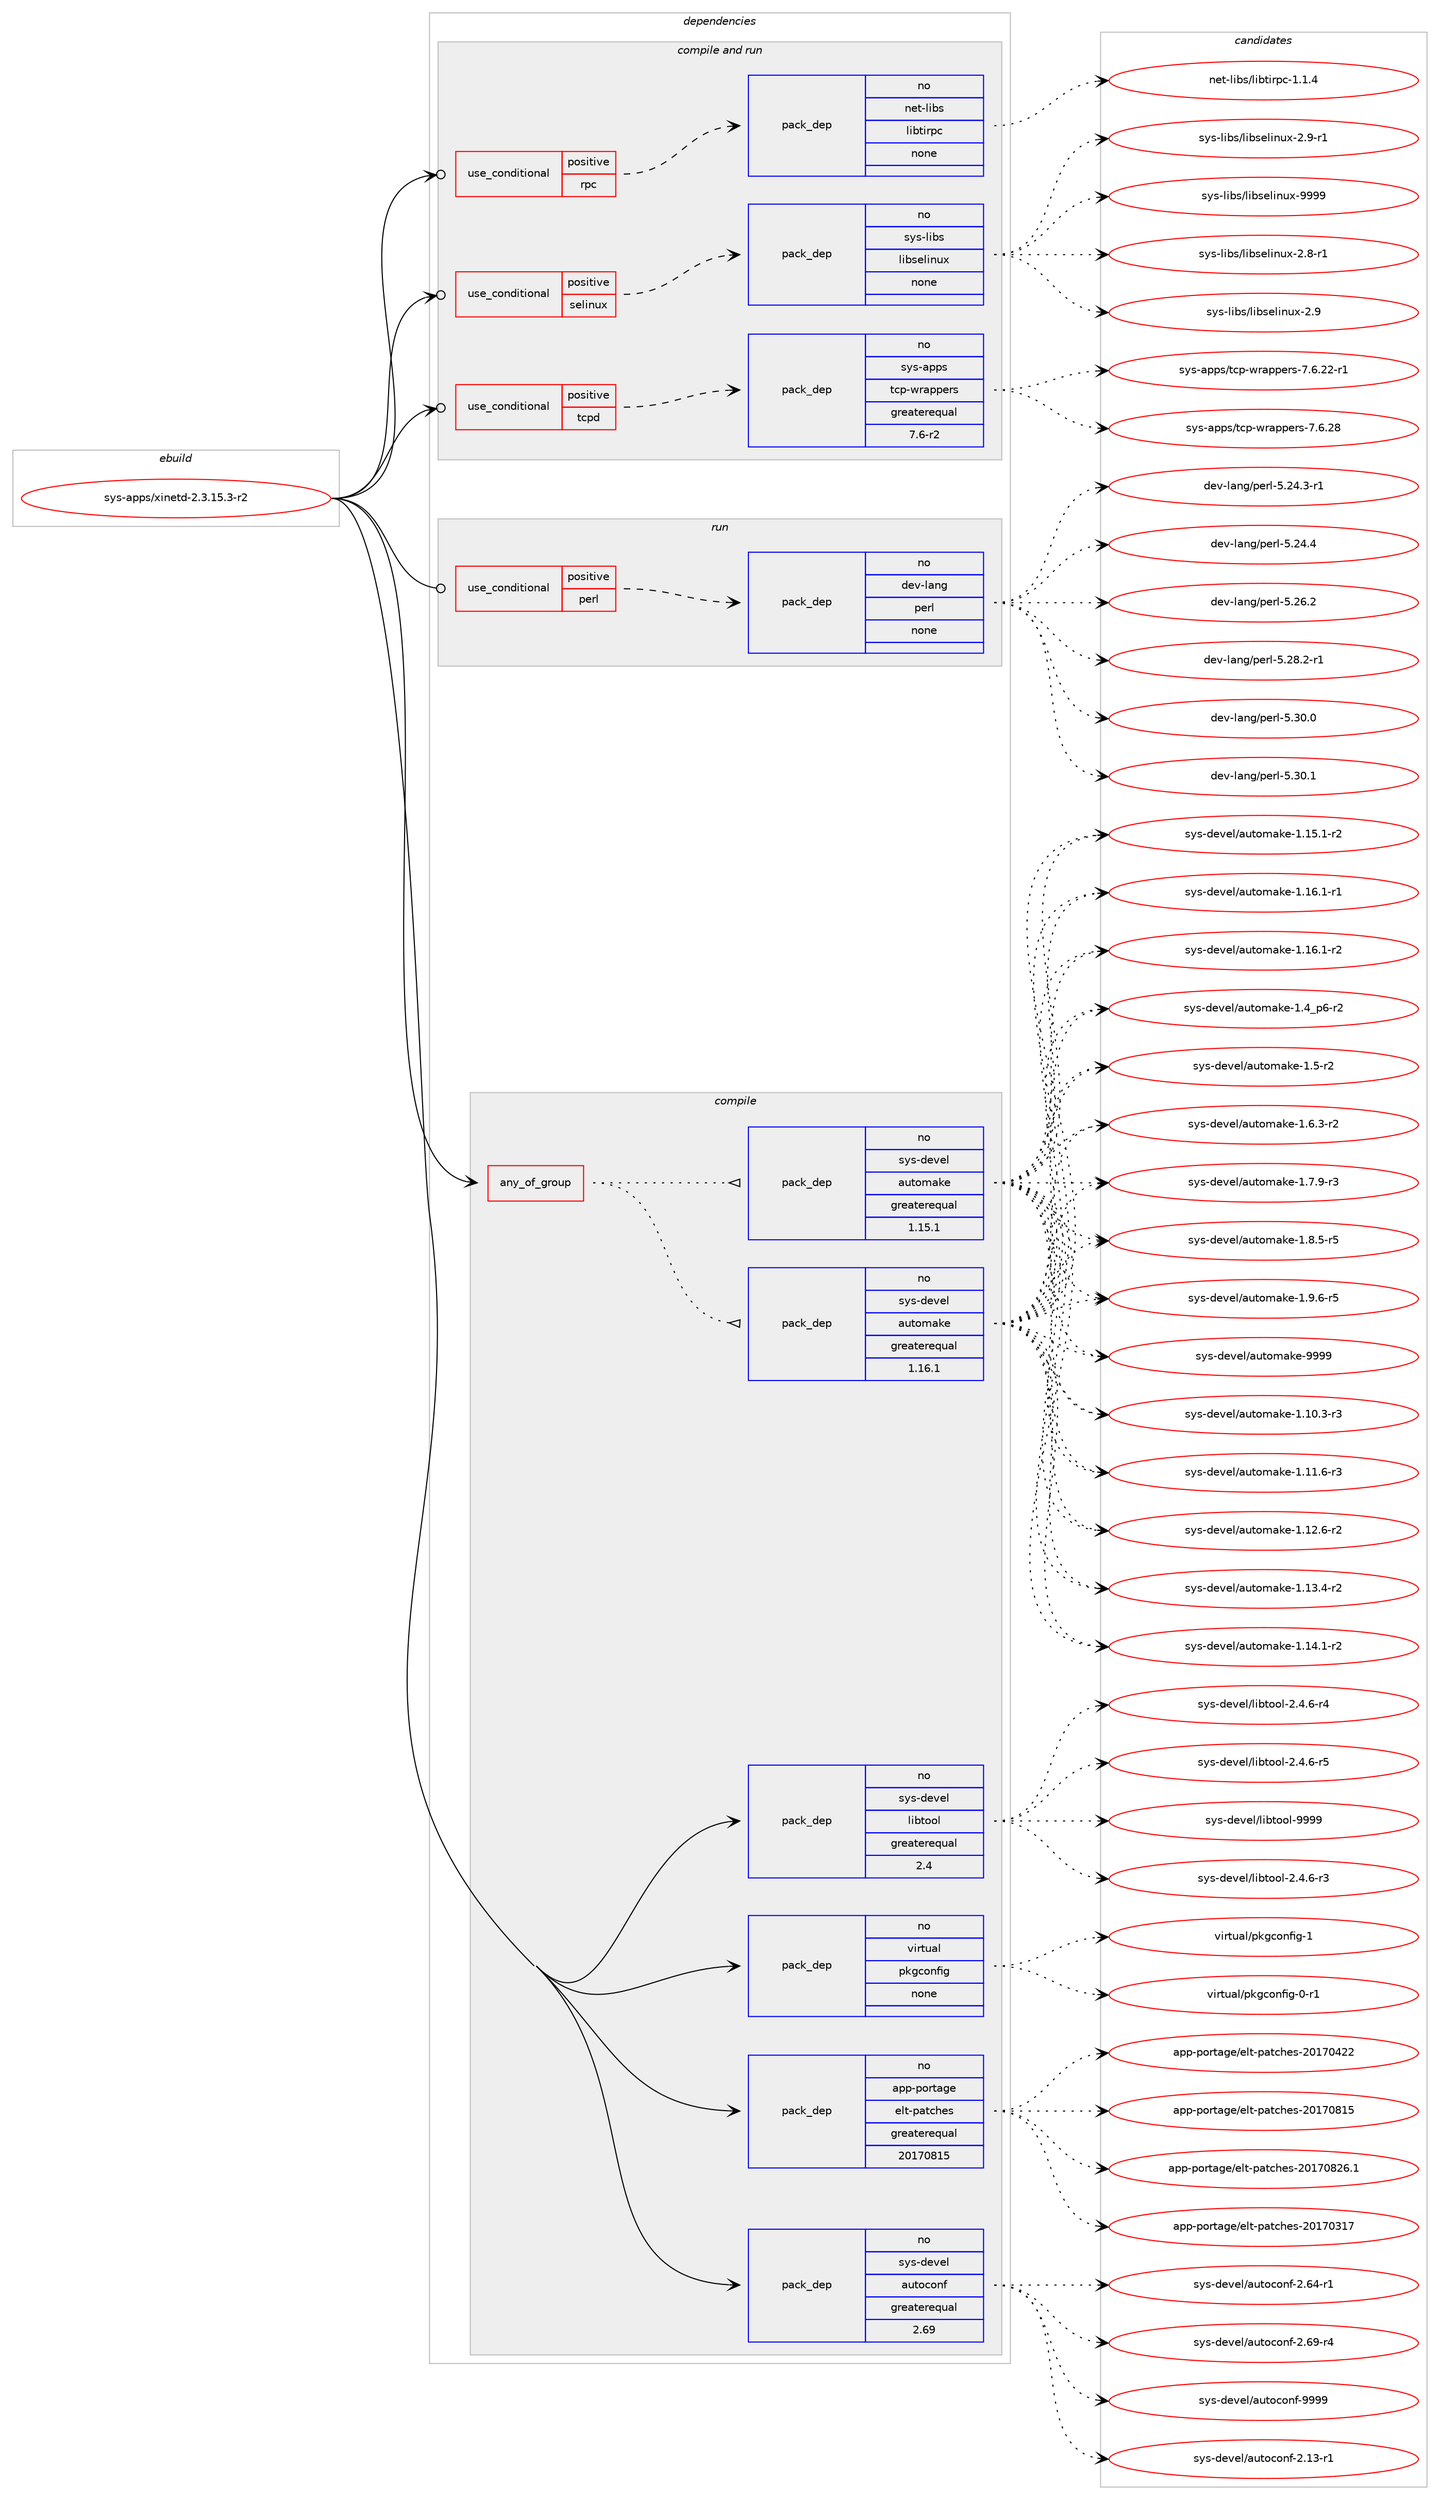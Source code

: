 digraph prolog {

# *************
# Graph options
# *************

newrank=true;
concentrate=true;
compound=true;
graph [rankdir=LR,fontname=Helvetica,fontsize=10,ranksep=1.5];#, ranksep=2.5, nodesep=0.2];
edge  [arrowhead=vee];
node  [fontname=Helvetica,fontsize=10];

# **********
# The ebuild
# **********

subgraph cluster_leftcol {
color=gray;
rank=same;
label=<<i>ebuild</i>>;
id [label="sys-apps/xinetd-2.3.15.3-r2", color=red, width=4, href="../sys-apps/xinetd-2.3.15.3-r2.svg"];
}

# ****************
# The dependencies
# ****************

subgraph cluster_midcol {
color=gray;
label=<<i>dependencies</i>>;
subgraph cluster_compile {
fillcolor="#eeeeee";
style=filled;
label=<<i>compile</i>>;
subgraph any14876 {
dependency879173 [label=<<TABLE BORDER="0" CELLBORDER="1" CELLSPACING="0" CELLPADDING="4"><TR><TD CELLPADDING="10">any_of_group</TD></TR></TABLE>>, shape=none, color=red];subgraph pack651915 {
dependency879174 [label=<<TABLE BORDER="0" CELLBORDER="1" CELLSPACING="0" CELLPADDING="4" WIDTH="220"><TR><TD ROWSPAN="6" CELLPADDING="30">pack_dep</TD></TR><TR><TD WIDTH="110">no</TD></TR><TR><TD>sys-devel</TD></TR><TR><TD>automake</TD></TR><TR><TD>greaterequal</TD></TR><TR><TD>1.16.1</TD></TR></TABLE>>, shape=none, color=blue];
}
dependency879173:e -> dependency879174:w [weight=20,style="dotted",arrowhead="oinv"];
subgraph pack651916 {
dependency879175 [label=<<TABLE BORDER="0" CELLBORDER="1" CELLSPACING="0" CELLPADDING="4" WIDTH="220"><TR><TD ROWSPAN="6" CELLPADDING="30">pack_dep</TD></TR><TR><TD WIDTH="110">no</TD></TR><TR><TD>sys-devel</TD></TR><TR><TD>automake</TD></TR><TR><TD>greaterequal</TD></TR><TR><TD>1.15.1</TD></TR></TABLE>>, shape=none, color=blue];
}
dependency879173:e -> dependency879175:w [weight=20,style="dotted",arrowhead="oinv"];
}
id:e -> dependency879173:w [weight=20,style="solid",arrowhead="vee"];
subgraph pack651917 {
dependency879176 [label=<<TABLE BORDER="0" CELLBORDER="1" CELLSPACING="0" CELLPADDING="4" WIDTH="220"><TR><TD ROWSPAN="6" CELLPADDING="30">pack_dep</TD></TR><TR><TD WIDTH="110">no</TD></TR><TR><TD>app-portage</TD></TR><TR><TD>elt-patches</TD></TR><TR><TD>greaterequal</TD></TR><TR><TD>20170815</TD></TR></TABLE>>, shape=none, color=blue];
}
id:e -> dependency879176:w [weight=20,style="solid",arrowhead="vee"];
subgraph pack651918 {
dependency879177 [label=<<TABLE BORDER="0" CELLBORDER="1" CELLSPACING="0" CELLPADDING="4" WIDTH="220"><TR><TD ROWSPAN="6" CELLPADDING="30">pack_dep</TD></TR><TR><TD WIDTH="110">no</TD></TR><TR><TD>sys-devel</TD></TR><TR><TD>autoconf</TD></TR><TR><TD>greaterequal</TD></TR><TR><TD>2.69</TD></TR></TABLE>>, shape=none, color=blue];
}
id:e -> dependency879177:w [weight=20,style="solid",arrowhead="vee"];
subgraph pack651919 {
dependency879178 [label=<<TABLE BORDER="0" CELLBORDER="1" CELLSPACING="0" CELLPADDING="4" WIDTH="220"><TR><TD ROWSPAN="6" CELLPADDING="30">pack_dep</TD></TR><TR><TD WIDTH="110">no</TD></TR><TR><TD>sys-devel</TD></TR><TR><TD>libtool</TD></TR><TR><TD>greaterequal</TD></TR><TR><TD>2.4</TD></TR></TABLE>>, shape=none, color=blue];
}
id:e -> dependency879178:w [weight=20,style="solid",arrowhead="vee"];
subgraph pack651920 {
dependency879179 [label=<<TABLE BORDER="0" CELLBORDER="1" CELLSPACING="0" CELLPADDING="4" WIDTH="220"><TR><TD ROWSPAN="6" CELLPADDING="30">pack_dep</TD></TR><TR><TD WIDTH="110">no</TD></TR><TR><TD>virtual</TD></TR><TR><TD>pkgconfig</TD></TR><TR><TD>none</TD></TR><TR><TD></TD></TR></TABLE>>, shape=none, color=blue];
}
id:e -> dependency879179:w [weight=20,style="solid",arrowhead="vee"];
}
subgraph cluster_compileandrun {
fillcolor="#eeeeee";
style=filled;
label=<<i>compile and run</i>>;
subgraph cond211859 {
dependency879180 [label=<<TABLE BORDER="0" CELLBORDER="1" CELLSPACING="0" CELLPADDING="4"><TR><TD ROWSPAN="3" CELLPADDING="10">use_conditional</TD></TR><TR><TD>positive</TD></TR><TR><TD>rpc</TD></TR></TABLE>>, shape=none, color=red];
subgraph pack651921 {
dependency879181 [label=<<TABLE BORDER="0" CELLBORDER="1" CELLSPACING="0" CELLPADDING="4" WIDTH="220"><TR><TD ROWSPAN="6" CELLPADDING="30">pack_dep</TD></TR><TR><TD WIDTH="110">no</TD></TR><TR><TD>net-libs</TD></TR><TR><TD>libtirpc</TD></TR><TR><TD>none</TD></TR><TR><TD></TD></TR></TABLE>>, shape=none, color=blue];
}
dependency879180:e -> dependency879181:w [weight=20,style="dashed",arrowhead="vee"];
}
id:e -> dependency879180:w [weight=20,style="solid",arrowhead="odotvee"];
subgraph cond211860 {
dependency879182 [label=<<TABLE BORDER="0" CELLBORDER="1" CELLSPACING="0" CELLPADDING="4"><TR><TD ROWSPAN="3" CELLPADDING="10">use_conditional</TD></TR><TR><TD>positive</TD></TR><TR><TD>selinux</TD></TR></TABLE>>, shape=none, color=red];
subgraph pack651922 {
dependency879183 [label=<<TABLE BORDER="0" CELLBORDER="1" CELLSPACING="0" CELLPADDING="4" WIDTH="220"><TR><TD ROWSPAN="6" CELLPADDING="30">pack_dep</TD></TR><TR><TD WIDTH="110">no</TD></TR><TR><TD>sys-libs</TD></TR><TR><TD>libselinux</TD></TR><TR><TD>none</TD></TR><TR><TD></TD></TR></TABLE>>, shape=none, color=blue];
}
dependency879182:e -> dependency879183:w [weight=20,style="dashed",arrowhead="vee"];
}
id:e -> dependency879182:w [weight=20,style="solid",arrowhead="odotvee"];
subgraph cond211861 {
dependency879184 [label=<<TABLE BORDER="0" CELLBORDER="1" CELLSPACING="0" CELLPADDING="4"><TR><TD ROWSPAN="3" CELLPADDING="10">use_conditional</TD></TR><TR><TD>positive</TD></TR><TR><TD>tcpd</TD></TR></TABLE>>, shape=none, color=red];
subgraph pack651923 {
dependency879185 [label=<<TABLE BORDER="0" CELLBORDER="1" CELLSPACING="0" CELLPADDING="4" WIDTH="220"><TR><TD ROWSPAN="6" CELLPADDING="30">pack_dep</TD></TR><TR><TD WIDTH="110">no</TD></TR><TR><TD>sys-apps</TD></TR><TR><TD>tcp-wrappers</TD></TR><TR><TD>greaterequal</TD></TR><TR><TD>7.6-r2</TD></TR></TABLE>>, shape=none, color=blue];
}
dependency879184:e -> dependency879185:w [weight=20,style="dashed",arrowhead="vee"];
}
id:e -> dependency879184:w [weight=20,style="solid",arrowhead="odotvee"];
}
subgraph cluster_run {
fillcolor="#eeeeee";
style=filled;
label=<<i>run</i>>;
subgraph cond211862 {
dependency879186 [label=<<TABLE BORDER="0" CELLBORDER="1" CELLSPACING="0" CELLPADDING="4"><TR><TD ROWSPAN="3" CELLPADDING="10">use_conditional</TD></TR><TR><TD>positive</TD></TR><TR><TD>perl</TD></TR></TABLE>>, shape=none, color=red];
subgraph pack651924 {
dependency879187 [label=<<TABLE BORDER="0" CELLBORDER="1" CELLSPACING="0" CELLPADDING="4" WIDTH="220"><TR><TD ROWSPAN="6" CELLPADDING="30">pack_dep</TD></TR><TR><TD WIDTH="110">no</TD></TR><TR><TD>dev-lang</TD></TR><TR><TD>perl</TD></TR><TR><TD>none</TD></TR><TR><TD></TD></TR></TABLE>>, shape=none, color=blue];
}
dependency879186:e -> dependency879187:w [weight=20,style="dashed",arrowhead="vee"];
}
id:e -> dependency879186:w [weight=20,style="solid",arrowhead="odot"];
}
}

# **************
# The candidates
# **************

subgraph cluster_choices {
rank=same;
color=gray;
label=<<i>candidates</i>>;

subgraph choice651915 {
color=black;
nodesep=1;
choice11512111545100101118101108479711711611110997107101454946494846514511451 [label="sys-devel/automake-1.10.3-r3", color=red, width=4,href="../sys-devel/automake-1.10.3-r3.svg"];
choice11512111545100101118101108479711711611110997107101454946494946544511451 [label="sys-devel/automake-1.11.6-r3", color=red, width=4,href="../sys-devel/automake-1.11.6-r3.svg"];
choice11512111545100101118101108479711711611110997107101454946495046544511450 [label="sys-devel/automake-1.12.6-r2", color=red, width=4,href="../sys-devel/automake-1.12.6-r2.svg"];
choice11512111545100101118101108479711711611110997107101454946495146524511450 [label="sys-devel/automake-1.13.4-r2", color=red, width=4,href="../sys-devel/automake-1.13.4-r2.svg"];
choice11512111545100101118101108479711711611110997107101454946495246494511450 [label="sys-devel/automake-1.14.1-r2", color=red, width=4,href="../sys-devel/automake-1.14.1-r2.svg"];
choice11512111545100101118101108479711711611110997107101454946495346494511450 [label="sys-devel/automake-1.15.1-r2", color=red, width=4,href="../sys-devel/automake-1.15.1-r2.svg"];
choice11512111545100101118101108479711711611110997107101454946495446494511449 [label="sys-devel/automake-1.16.1-r1", color=red, width=4,href="../sys-devel/automake-1.16.1-r1.svg"];
choice11512111545100101118101108479711711611110997107101454946495446494511450 [label="sys-devel/automake-1.16.1-r2", color=red, width=4,href="../sys-devel/automake-1.16.1-r2.svg"];
choice115121115451001011181011084797117116111109971071014549465295112544511450 [label="sys-devel/automake-1.4_p6-r2", color=red, width=4,href="../sys-devel/automake-1.4_p6-r2.svg"];
choice11512111545100101118101108479711711611110997107101454946534511450 [label="sys-devel/automake-1.5-r2", color=red, width=4,href="../sys-devel/automake-1.5-r2.svg"];
choice115121115451001011181011084797117116111109971071014549465446514511450 [label="sys-devel/automake-1.6.3-r2", color=red, width=4,href="../sys-devel/automake-1.6.3-r2.svg"];
choice115121115451001011181011084797117116111109971071014549465546574511451 [label="sys-devel/automake-1.7.9-r3", color=red, width=4,href="../sys-devel/automake-1.7.9-r3.svg"];
choice115121115451001011181011084797117116111109971071014549465646534511453 [label="sys-devel/automake-1.8.5-r5", color=red, width=4,href="../sys-devel/automake-1.8.5-r5.svg"];
choice115121115451001011181011084797117116111109971071014549465746544511453 [label="sys-devel/automake-1.9.6-r5", color=red, width=4,href="../sys-devel/automake-1.9.6-r5.svg"];
choice115121115451001011181011084797117116111109971071014557575757 [label="sys-devel/automake-9999", color=red, width=4,href="../sys-devel/automake-9999.svg"];
dependency879174:e -> choice11512111545100101118101108479711711611110997107101454946494846514511451:w [style=dotted,weight="100"];
dependency879174:e -> choice11512111545100101118101108479711711611110997107101454946494946544511451:w [style=dotted,weight="100"];
dependency879174:e -> choice11512111545100101118101108479711711611110997107101454946495046544511450:w [style=dotted,weight="100"];
dependency879174:e -> choice11512111545100101118101108479711711611110997107101454946495146524511450:w [style=dotted,weight="100"];
dependency879174:e -> choice11512111545100101118101108479711711611110997107101454946495246494511450:w [style=dotted,weight="100"];
dependency879174:e -> choice11512111545100101118101108479711711611110997107101454946495346494511450:w [style=dotted,weight="100"];
dependency879174:e -> choice11512111545100101118101108479711711611110997107101454946495446494511449:w [style=dotted,weight="100"];
dependency879174:e -> choice11512111545100101118101108479711711611110997107101454946495446494511450:w [style=dotted,weight="100"];
dependency879174:e -> choice115121115451001011181011084797117116111109971071014549465295112544511450:w [style=dotted,weight="100"];
dependency879174:e -> choice11512111545100101118101108479711711611110997107101454946534511450:w [style=dotted,weight="100"];
dependency879174:e -> choice115121115451001011181011084797117116111109971071014549465446514511450:w [style=dotted,weight="100"];
dependency879174:e -> choice115121115451001011181011084797117116111109971071014549465546574511451:w [style=dotted,weight="100"];
dependency879174:e -> choice115121115451001011181011084797117116111109971071014549465646534511453:w [style=dotted,weight="100"];
dependency879174:e -> choice115121115451001011181011084797117116111109971071014549465746544511453:w [style=dotted,weight="100"];
dependency879174:e -> choice115121115451001011181011084797117116111109971071014557575757:w [style=dotted,weight="100"];
}
subgraph choice651916 {
color=black;
nodesep=1;
choice11512111545100101118101108479711711611110997107101454946494846514511451 [label="sys-devel/automake-1.10.3-r3", color=red, width=4,href="../sys-devel/automake-1.10.3-r3.svg"];
choice11512111545100101118101108479711711611110997107101454946494946544511451 [label="sys-devel/automake-1.11.6-r3", color=red, width=4,href="../sys-devel/automake-1.11.6-r3.svg"];
choice11512111545100101118101108479711711611110997107101454946495046544511450 [label="sys-devel/automake-1.12.6-r2", color=red, width=4,href="../sys-devel/automake-1.12.6-r2.svg"];
choice11512111545100101118101108479711711611110997107101454946495146524511450 [label="sys-devel/automake-1.13.4-r2", color=red, width=4,href="../sys-devel/automake-1.13.4-r2.svg"];
choice11512111545100101118101108479711711611110997107101454946495246494511450 [label="sys-devel/automake-1.14.1-r2", color=red, width=4,href="../sys-devel/automake-1.14.1-r2.svg"];
choice11512111545100101118101108479711711611110997107101454946495346494511450 [label="sys-devel/automake-1.15.1-r2", color=red, width=4,href="../sys-devel/automake-1.15.1-r2.svg"];
choice11512111545100101118101108479711711611110997107101454946495446494511449 [label="sys-devel/automake-1.16.1-r1", color=red, width=4,href="../sys-devel/automake-1.16.1-r1.svg"];
choice11512111545100101118101108479711711611110997107101454946495446494511450 [label="sys-devel/automake-1.16.1-r2", color=red, width=4,href="../sys-devel/automake-1.16.1-r2.svg"];
choice115121115451001011181011084797117116111109971071014549465295112544511450 [label="sys-devel/automake-1.4_p6-r2", color=red, width=4,href="../sys-devel/automake-1.4_p6-r2.svg"];
choice11512111545100101118101108479711711611110997107101454946534511450 [label="sys-devel/automake-1.5-r2", color=red, width=4,href="../sys-devel/automake-1.5-r2.svg"];
choice115121115451001011181011084797117116111109971071014549465446514511450 [label="sys-devel/automake-1.6.3-r2", color=red, width=4,href="../sys-devel/automake-1.6.3-r2.svg"];
choice115121115451001011181011084797117116111109971071014549465546574511451 [label="sys-devel/automake-1.7.9-r3", color=red, width=4,href="../sys-devel/automake-1.7.9-r3.svg"];
choice115121115451001011181011084797117116111109971071014549465646534511453 [label="sys-devel/automake-1.8.5-r5", color=red, width=4,href="../sys-devel/automake-1.8.5-r5.svg"];
choice115121115451001011181011084797117116111109971071014549465746544511453 [label="sys-devel/automake-1.9.6-r5", color=red, width=4,href="../sys-devel/automake-1.9.6-r5.svg"];
choice115121115451001011181011084797117116111109971071014557575757 [label="sys-devel/automake-9999", color=red, width=4,href="../sys-devel/automake-9999.svg"];
dependency879175:e -> choice11512111545100101118101108479711711611110997107101454946494846514511451:w [style=dotted,weight="100"];
dependency879175:e -> choice11512111545100101118101108479711711611110997107101454946494946544511451:w [style=dotted,weight="100"];
dependency879175:e -> choice11512111545100101118101108479711711611110997107101454946495046544511450:w [style=dotted,weight="100"];
dependency879175:e -> choice11512111545100101118101108479711711611110997107101454946495146524511450:w [style=dotted,weight="100"];
dependency879175:e -> choice11512111545100101118101108479711711611110997107101454946495246494511450:w [style=dotted,weight="100"];
dependency879175:e -> choice11512111545100101118101108479711711611110997107101454946495346494511450:w [style=dotted,weight="100"];
dependency879175:e -> choice11512111545100101118101108479711711611110997107101454946495446494511449:w [style=dotted,weight="100"];
dependency879175:e -> choice11512111545100101118101108479711711611110997107101454946495446494511450:w [style=dotted,weight="100"];
dependency879175:e -> choice115121115451001011181011084797117116111109971071014549465295112544511450:w [style=dotted,weight="100"];
dependency879175:e -> choice11512111545100101118101108479711711611110997107101454946534511450:w [style=dotted,weight="100"];
dependency879175:e -> choice115121115451001011181011084797117116111109971071014549465446514511450:w [style=dotted,weight="100"];
dependency879175:e -> choice115121115451001011181011084797117116111109971071014549465546574511451:w [style=dotted,weight="100"];
dependency879175:e -> choice115121115451001011181011084797117116111109971071014549465646534511453:w [style=dotted,weight="100"];
dependency879175:e -> choice115121115451001011181011084797117116111109971071014549465746544511453:w [style=dotted,weight="100"];
dependency879175:e -> choice115121115451001011181011084797117116111109971071014557575757:w [style=dotted,weight="100"];
}
subgraph choice651917 {
color=black;
nodesep=1;
choice97112112451121111141169710310147101108116451129711699104101115455048495548514955 [label="app-portage/elt-patches-20170317", color=red, width=4,href="../app-portage/elt-patches-20170317.svg"];
choice97112112451121111141169710310147101108116451129711699104101115455048495548525050 [label="app-portage/elt-patches-20170422", color=red, width=4,href="../app-portage/elt-patches-20170422.svg"];
choice97112112451121111141169710310147101108116451129711699104101115455048495548564953 [label="app-portage/elt-patches-20170815", color=red, width=4,href="../app-portage/elt-patches-20170815.svg"];
choice971121124511211111411697103101471011081164511297116991041011154550484955485650544649 [label="app-portage/elt-patches-20170826.1", color=red, width=4,href="../app-portage/elt-patches-20170826.1.svg"];
dependency879176:e -> choice97112112451121111141169710310147101108116451129711699104101115455048495548514955:w [style=dotted,weight="100"];
dependency879176:e -> choice97112112451121111141169710310147101108116451129711699104101115455048495548525050:w [style=dotted,weight="100"];
dependency879176:e -> choice97112112451121111141169710310147101108116451129711699104101115455048495548564953:w [style=dotted,weight="100"];
dependency879176:e -> choice971121124511211111411697103101471011081164511297116991041011154550484955485650544649:w [style=dotted,weight="100"];
}
subgraph choice651918 {
color=black;
nodesep=1;
choice1151211154510010111810110847971171161119911111010245504649514511449 [label="sys-devel/autoconf-2.13-r1", color=red, width=4,href="../sys-devel/autoconf-2.13-r1.svg"];
choice1151211154510010111810110847971171161119911111010245504654524511449 [label="sys-devel/autoconf-2.64-r1", color=red, width=4,href="../sys-devel/autoconf-2.64-r1.svg"];
choice1151211154510010111810110847971171161119911111010245504654574511452 [label="sys-devel/autoconf-2.69-r4", color=red, width=4,href="../sys-devel/autoconf-2.69-r4.svg"];
choice115121115451001011181011084797117116111991111101024557575757 [label="sys-devel/autoconf-9999", color=red, width=4,href="../sys-devel/autoconf-9999.svg"];
dependency879177:e -> choice1151211154510010111810110847971171161119911111010245504649514511449:w [style=dotted,weight="100"];
dependency879177:e -> choice1151211154510010111810110847971171161119911111010245504654524511449:w [style=dotted,weight="100"];
dependency879177:e -> choice1151211154510010111810110847971171161119911111010245504654574511452:w [style=dotted,weight="100"];
dependency879177:e -> choice115121115451001011181011084797117116111991111101024557575757:w [style=dotted,weight="100"];
}
subgraph choice651919 {
color=black;
nodesep=1;
choice1151211154510010111810110847108105981161111111084550465246544511451 [label="sys-devel/libtool-2.4.6-r3", color=red, width=4,href="../sys-devel/libtool-2.4.6-r3.svg"];
choice1151211154510010111810110847108105981161111111084550465246544511452 [label="sys-devel/libtool-2.4.6-r4", color=red, width=4,href="../sys-devel/libtool-2.4.6-r4.svg"];
choice1151211154510010111810110847108105981161111111084550465246544511453 [label="sys-devel/libtool-2.4.6-r5", color=red, width=4,href="../sys-devel/libtool-2.4.6-r5.svg"];
choice1151211154510010111810110847108105981161111111084557575757 [label="sys-devel/libtool-9999", color=red, width=4,href="../sys-devel/libtool-9999.svg"];
dependency879178:e -> choice1151211154510010111810110847108105981161111111084550465246544511451:w [style=dotted,weight="100"];
dependency879178:e -> choice1151211154510010111810110847108105981161111111084550465246544511452:w [style=dotted,weight="100"];
dependency879178:e -> choice1151211154510010111810110847108105981161111111084550465246544511453:w [style=dotted,weight="100"];
dependency879178:e -> choice1151211154510010111810110847108105981161111111084557575757:w [style=dotted,weight="100"];
}
subgraph choice651920 {
color=black;
nodesep=1;
choice11810511411611797108471121071039911111010210510345484511449 [label="virtual/pkgconfig-0-r1", color=red, width=4,href="../virtual/pkgconfig-0-r1.svg"];
choice1181051141161179710847112107103991111101021051034549 [label="virtual/pkgconfig-1", color=red, width=4,href="../virtual/pkgconfig-1.svg"];
dependency879179:e -> choice11810511411611797108471121071039911111010210510345484511449:w [style=dotted,weight="100"];
dependency879179:e -> choice1181051141161179710847112107103991111101021051034549:w [style=dotted,weight="100"];
}
subgraph choice651921 {
color=black;
nodesep=1;
choice1101011164510810598115471081059811610511411299454946494652 [label="net-libs/libtirpc-1.1.4", color=red, width=4,href="../net-libs/libtirpc-1.1.4.svg"];
dependency879181:e -> choice1101011164510810598115471081059811610511411299454946494652:w [style=dotted,weight="100"];
}
subgraph choice651922 {
color=black;
nodesep=1;
choice11512111545108105981154710810598115101108105110117120455046564511449 [label="sys-libs/libselinux-2.8-r1", color=red, width=4,href="../sys-libs/libselinux-2.8-r1.svg"];
choice1151211154510810598115471081059811510110810511011712045504657 [label="sys-libs/libselinux-2.9", color=red, width=4,href="../sys-libs/libselinux-2.9.svg"];
choice11512111545108105981154710810598115101108105110117120455046574511449 [label="sys-libs/libselinux-2.9-r1", color=red, width=4,href="../sys-libs/libselinux-2.9-r1.svg"];
choice115121115451081059811547108105981151011081051101171204557575757 [label="sys-libs/libselinux-9999", color=red, width=4,href="../sys-libs/libselinux-9999.svg"];
dependency879183:e -> choice11512111545108105981154710810598115101108105110117120455046564511449:w [style=dotted,weight="100"];
dependency879183:e -> choice1151211154510810598115471081059811510110810511011712045504657:w [style=dotted,weight="100"];
dependency879183:e -> choice11512111545108105981154710810598115101108105110117120455046574511449:w [style=dotted,weight="100"];
dependency879183:e -> choice115121115451081059811547108105981151011081051101171204557575757:w [style=dotted,weight="100"];
}
subgraph choice651923 {
color=black;
nodesep=1;
choice115121115459711211211547116991124511911497112112101114115455546544650504511449 [label="sys-apps/tcp-wrappers-7.6.22-r1", color=red, width=4,href="../sys-apps/tcp-wrappers-7.6.22-r1.svg"];
choice11512111545971121121154711699112451191149711211210111411545554654465056 [label="sys-apps/tcp-wrappers-7.6.28", color=red, width=4,href="../sys-apps/tcp-wrappers-7.6.28.svg"];
dependency879185:e -> choice115121115459711211211547116991124511911497112112101114115455546544650504511449:w [style=dotted,weight="100"];
dependency879185:e -> choice11512111545971121121154711699112451191149711211210111411545554654465056:w [style=dotted,weight="100"];
}
subgraph choice651924 {
color=black;
nodesep=1;
choice100101118451089711010347112101114108455346505246514511449 [label="dev-lang/perl-5.24.3-r1", color=red, width=4,href="../dev-lang/perl-5.24.3-r1.svg"];
choice10010111845108971101034711210111410845534650524652 [label="dev-lang/perl-5.24.4", color=red, width=4,href="../dev-lang/perl-5.24.4.svg"];
choice10010111845108971101034711210111410845534650544650 [label="dev-lang/perl-5.26.2", color=red, width=4,href="../dev-lang/perl-5.26.2.svg"];
choice100101118451089711010347112101114108455346505646504511449 [label="dev-lang/perl-5.28.2-r1", color=red, width=4,href="../dev-lang/perl-5.28.2-r1.svg"];
choice10010111845108971101034711210111410845534651484648 [label="dev-lang/perl-5.30.0", color=red, width=4,href="../dev-lang/perl-5.30.0.svg"];
choice10010111845108971101034711210111410845534651484649 [label="dev-lang/perl-5.30.1", color=red, width=4,href="../dev-lang/perl-5.30.1.svg"];
dependency879187:e -> choice100101118451089711010347112101114108455346505246514511449:w [style=dotted,weight="100"];
dependency879187:e -> choice10010111845108971101034711210111410845534650524652:w [style=dotted,weight="100"];
dependency879187:e -> choice10010111845108971101034711210111410845534650544650:w [style=dotted,weight="100"];
dependency879187:e -> choice100101118451089711010347112101114108455346505646504511449:w [style=dotted,weight="100"];
dependency879187:e -> choice10010111845108971101034711210111410845534651484648:w [style=dotted,weight="100"];
dependency879187:e -> choice10010111845108971101034711210111410845534651484649:w [style=dotted,weight="100"];
}
}

}
